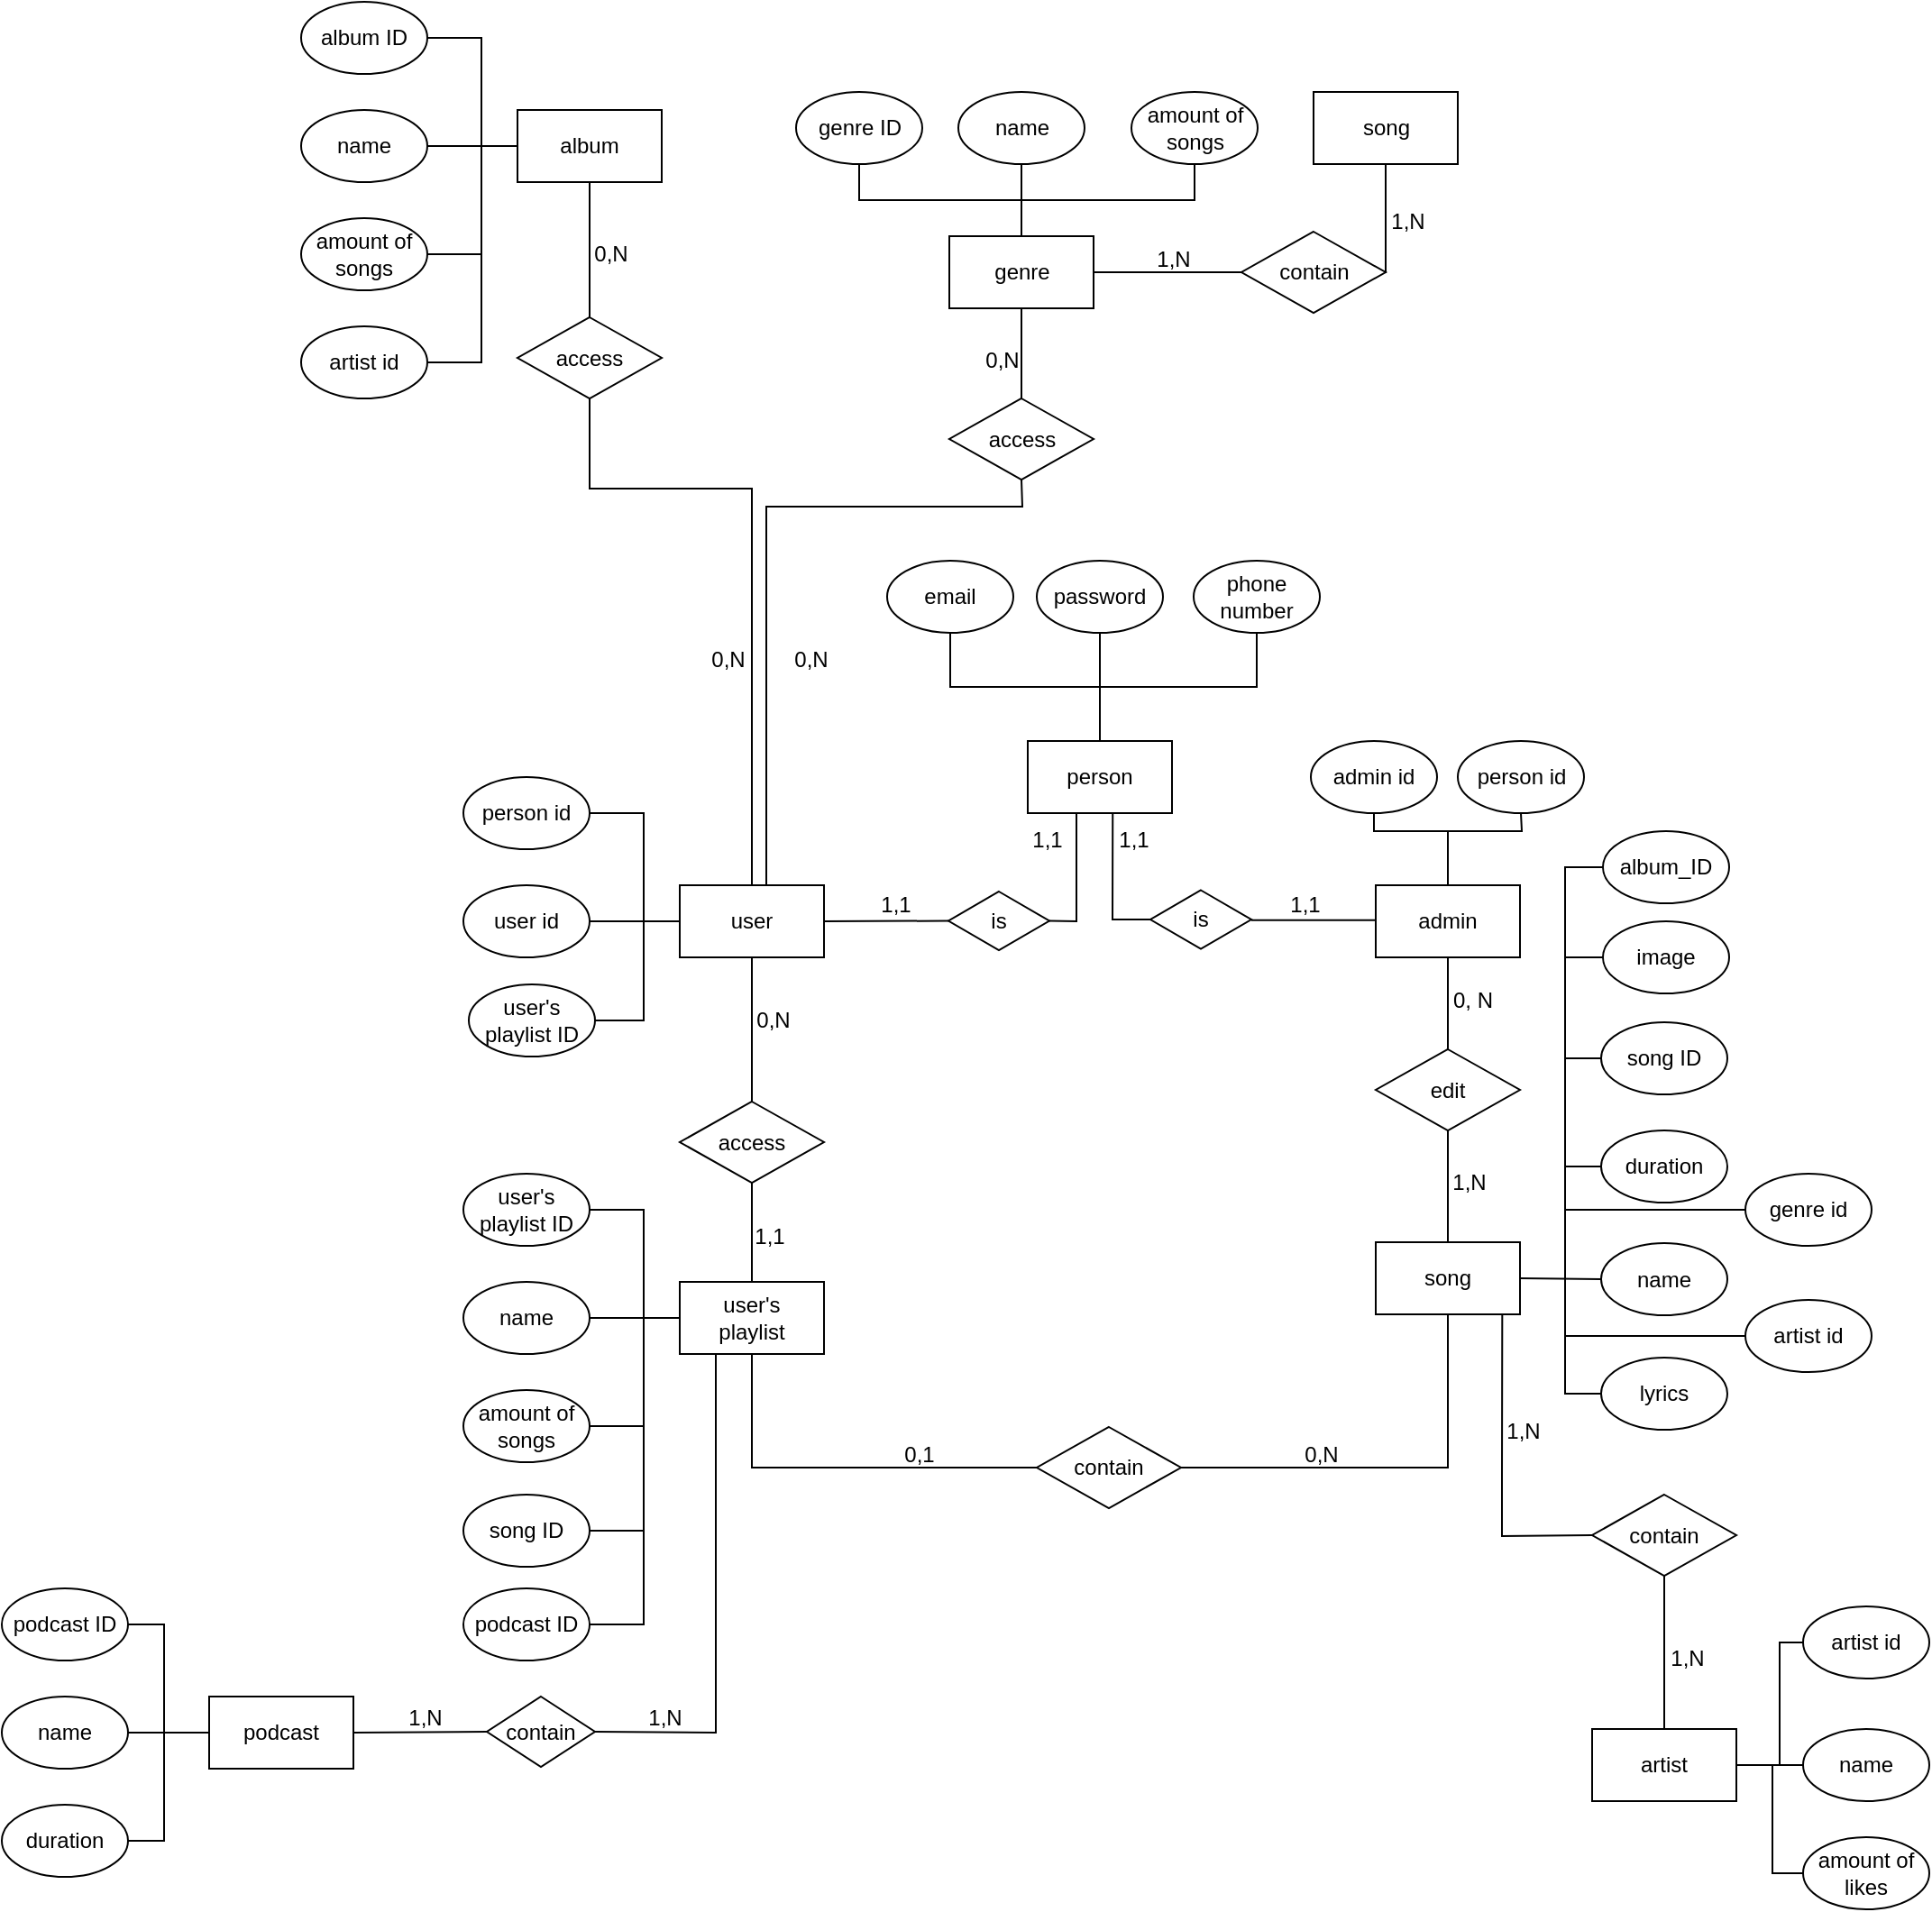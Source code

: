 <mxfile version="22.0.4" type="github">
  <diagram name="Страница — 1" id="ZRQBWw8bUsasbf3QWrvr">
    <mxGraphModel dx="2901" dy="2319" grid="1" gridSize="10" guides="1" tooltips="1" connect="1" arrows="1" fold="1" page="1" pageScale="1" pageWidth="827" pageHeight="1169" math="0" shadow="0">
      <root>
        <mxCell id="0" />
        <mxCell id="1" parent="0" />
        <mxCell id="2nMfQo5Wa2FI_99OlQ16-1" value="user" style="rounded=0;whiteSpace=wrap;html=1;" parent="1" vertex="1">
          <mxGeometry x="280" y="160" width="80" height="40" as="geometry" />
        </mxCell>
        <mxCell id="2nMfQo5Wa2FI_99OlQ16-7" value="" style="endArrow=none;html=1;rounded=0;entryX=0;entryY=0.5;entryDx=0;entryDy=0;exitX=1;exitY=0.5;exitDx=0;exitDy=0;" parent="1" edge="1" target="2nMfQo5Wa2FI_99OlQ16-1" source="2nMfQo5Wa2FI_99OlQ16-50">
          <mxGeometry width="50" height="50" relative="1" as="geometry">
            <mxPoint x="230" y="177" as="sourcePoint" />
            <mxPoint x="280" y="177" as="targetPoint" />
          </mxGeometry>
        </mxCell>
        <mxCell id="2nMfQo5Wa2FI_99OlQ16-14" value="access" style="rhombus;whiteSpace=wrap;html=1;" parent="1" vertex="1">
          <mxGeometry x="280" y="280" width="80" height="45" as="geometry" />
        </mxCell>
        <mxCell id="2nMfQo5Wa2FI_99OlQ16-15" value="" style="endArrow=none;html=1;rounded=0;entryX=0.5;entryY=1;entryDx=0;entryDy=0;exitX=0.5;exitY=0;exitDx=0;exitDy=0;" parent="1" source="2nMfQo5Wa2FI_99OlQ16-14" target="2nMfQo5Wa2FI_99OlQ16-1" edge="1">
          <mxGeometry width="50" height="50" relative="1" as="geometry">
            <mxPoint x="300" y="260" as="sourcePoint" />
            <mxPoint x="350" y="210" as="targetPoint" />
          </mxGeometry>
        </mxCell>
        <mxCell id="2nMfQo5Wa2FI_99OlQ16-16" value="user&#39;s&lt;br&gt;playlist" style="rounded=0;whiteSpace=wrap;html=1;" parent="1" vertex="1">
          <mxGeometry x="280" y="380" width="80" height="40" as="geometry" />
        </mxCell>
        <mxCell id="2nMfQo5Wa2FI_99OlQ16-17" value="" style="endArrow=none;html=1;rounded=0;entryX=0.5;entryY=1;entryDx=0;entryDy=0;" parent="1" target="2nMfQo5Wa2FI_99OlQ16-14" edge="1">
          <mxGeometry width="50" height="50" relative="1" as="geometry">
            <mxPoint x="320" y="380" as="sourcePoint" />
            <mxPoint x="370" y="330" as="targetPoint" />
          </mxGeometry>
        </mxCell>
        <mxCell id="2nMfQo5Wa2FI_99OlQ16-18" value="0,N" style="text;html=1;strokeColor=none;fillColor=none;align=center;verticalAlign=middle;whiteSpace=wrap;rounded=0;" parent="1" vertex="1">
          <mxGeometry x="302" y="220" width="60" height="30" as="geometry" />
        </mxCell>
        <mxCell id="2nMfQo5Wa2FI_99OlQ16-19" value="1,1" style="text;html=1;strokeColor=none;fillColor=none;align=center;verticalAlign=middle;whiteSpace=wrap;rounded=0;" parent="1" vertex="1">
          <mxGeometry x="300" y="340" width="60" height="30" as="geometry" />
        </mxCell>
        <mxCell id="2nMfQo5Wa2FI_99OlQ16-20" value="contain" style="rhombus;whiteSpace=wrap;html=1;" parent="1" vertex="1">
          <mxGeometry x="478" y="460.5" width="80" height="45" as="geometry" />
        </mxCell>
        <mxCell id="2nMfQo5Wa2FI_99OlQ16-21" value="" style="endArrow=none;html=1;rounded=0;entryX=0;entryY=0.5;entryDx=0;entryDy=0;exitX=0.5;exitY=1;exitDx=0;exitDy=0;" parent="1" source="2nMfQo5Wa2FI_99OlQ16-16" target="2nMfQo5Wa2FI_99OlQ16-20" edge="1">
          <mxGeometry width="50" height="50" relative="1" as="geometry">
            <mxPoint x="360" y="400" as="sourcePoint" />
            <mxPoint x="410" y="350" as="targetPoint" />
            <Array as="points">
              <mxPoint x="320" y="483" />
            </Array>
          </mxGeometry>
        </mxCell>
        <mxCell id="2nMfQo5Wa2FI_99OlQ16-22" value="" style="endArrow=none;html=1;rounded=0;entryX=0.5;entryY=1;entryDx=0;entryDy=0;exitX=1;exitY=0.5;exitDx=0;exitDy=0;" parent="1" source="2nMfQo5Wa2FI_99OlQ16-20" edge="1">
          <mxGeometry width="50" height="50" relative="1" as="geometry">
            <mxPoint x="446" y="508" as="sourcePoint" />
            <mxPoint x="706" y="398" as="targetPoint" />
            <Array as="points">
              <mxPoint x="706" y="483" />
            </Array>
          </mxGeometry>
        </mxCell>
        <mxCell id="2nMfQo5Wa2FI_99OlQ16-23" value="0,N" style="text;html=1;strokeColor=none;fillColor=none;align=center;verticalAlign=middle;whiteSpace=wrap;rounded=0;" parent="1" vertex="1">
          <mxGeometry x="606" y="460.5" width="60" height="30" as="geometry" />
        </mxCell>
        <mxCell id="2nMfQo5Wa2FI_99OlQ16-24" value="0,1" style="text;html=1;strokeColor=none;fillColor=none;align=center;verticalAlign=middle;whiteSpace=wrap;rounded=0;" parent="1" vertex="1">
          <mxGeometry x="383" y="460.5" width="60" height="30" as="geometry" />
        </mxCell>
        <mxCell id="2nMfQo5Wa2FI_99OlQ16-28" value="name" style="ellipse;whiteSpace=wrap;html=1;" parent="1" vertex="1">
          <mxGeometry x="791" y="358.5" width="70" height="40" as="geometry" />
        </mxCell>
        <mxCell id="2nMfQo5Wa2FI_99OlQ16-31" value="lyrics" style="ellipse;whiteSpace=wrap;html=1;" parent="1" vertex="1">
          <mxGeometry x="791" y="422" width="70" height="40" as="geometry" />
        </mxCell>
        <mxCell id="2nMfQo5Wa2FI_99OlQ16-36" value="" style="endArrow=none;html=1;rounded=0;exitX=0;exitY=0.5;exitDx=0;exitDy=0;" parent="1" source="2nMfQo5Wa2FI_99OlQ16-31" edge="1">
          <mxGeometry width="50" height="50" relative="1" as="geometry">
            <mxPoint x="771" y="446" as="sourcePoint" />
            <mxPoint x="771" y="316" as="targetPoint" />
            <Array as="points">
              <mxPoint x="771" y="442" />
            </Array>
          </mxGeometry>
        </mxCell>
        <mxCell id="2nMfQo5Wa2FI_99OlQ16-38" value="song ID" style="ellipse;whiteSpace=wrap;html=1;" parent="1" vertex="1">
          <mxGeometry x="791" y="236" width="70" height="40" as="geometry" />
        </mxCell>
        <mxCell id="2nMfQo5Wa2FI_99OlQ16-39" value="" style="endArrow=none;html=1;rounded=0;entryX=0;entryY=0.5;entryDx=0;entryDy=0;" parent="1" target="2nMfQo5Wa2FI_99OlQ16-38" edge="1">
          <mxGeometry width="50" height="50" relative="1" as="geometry">
            <mxPoint x="771" y="316" as="sourcePoint" />
            <mxPoint x="781" y="326" as="targetPoint" />
            <Array as="points">
              <mxPoint x="771" y="256" />
            </Array>
          </mxGeometry>
        </mxCell>
        <mxCell id="2nMfQo5Wa2FI_99OlQ16-42" value="admin" style="rounded=0;whiteSpace=wrap;html=1;" parent="1" vertex="1">
          <mxGeometry x="666" y="160" width="80" height="40" as="geometry" />
        </mxCell>
        <mxCell id="2nMfQo5Wa2FI_99OlQ16-43" value="edit" style="rhombus;whiteSpace=wrap;html=1;" parent="1" vertex="1">
          <mxGeometry x="666" y="251" width="80" height="45" as="geometry" />
        </mxCell>
        <mxCell id="2nMfQo5Wa2FI_99OlQ16-44" value="" style="endArrow=none;html=1;rounded=0;entryX=0.5;entryY=1;entryDx=0;entryDy=0;exitX=0.5;exitY=0;exitDx=0;exitDy=0;" parent="1" source="2nMfQo5Wa2FI_99OlQ16-43" target="2nMfQo5Wa2FI_99OlQ16-42" edge="1">
          <mxGeometry width="50" height="50" relative="1" as="geometry">
            <mxPoint x="636" y="338" as="sourcePoint" />
            <mxPoint x="686" y="288" as="targetPoint" />
          </mxGeometry>
        </mxCell>
        <mxCell id="2nMfQo5Wa2FI_99OlQ16-45" value="" style="endArrow=none;html=1;rounded=0;entryX=0.5;entryY=0;entryDx=0;entryDy=0;exitX=0.5;exitY=1;exitDx=0;exitDy=0;" parent="1" source="2nMfQo5Wa2FI_99OlQ16-43" edge="1">
          <mxGeometry width="50" height="50" relative="1" as="geometry">
            <mxPoint x="716" y="261" as="sourcePoint" />
            <mxPoint x="706" y="358" as="targetPoint" />
          </mxGeometry>
        </mxCell>
        <mxCell id="2nMfQo5Wa2FI_99OlQ16-46" value="1,N" style="text;html=1;strokeColor=none;fillColor=none;align=center;verticalAlign=middle;whiteSpace=wrap;rounded=0;" parent="1" vertex="1">
          <mxGeometry x="688" y="310" width="60" height="30" as="geometry" />
        </mxCell>
        <mxCell id="2nMfQo5Wa2FI_99OlQ16-47" value="0, N" style="text;html=1;strokeColor=none;fillColor=none;align=center;verticalAlign=middle;whiteSpace=wrap;rounded=0;" parent="1" vertex="1">
          <mxGeometry x="690" y="209" width="60" height="30" as="geometry" />
        </mxCell>
        <mxCell id="2nMfQo5Wa2FI_99OlQ16-50" value="user id" style="ellipse;whiteSpace=wrap;html=1;" parent="1" vertex="1">
          <mxGeometry x="160" y="160" width="70" height="40" as="geometry" />
        </mxCell>
        <mxCell id="2nMfQo5Wa2FI_99OlQ16-55" value="person id" style="ellipse;whiteSpace=wrap;html=1;" parent="1" vertex="1">
          <mxGeometry x="711.5" y="80" width="70" height="40" as="geometry" />
        </mxCell>
        <mxCell id="2nMfQo5Wa2FI_99OlQ16-65" value="amount of&lt;br&gt;songs" style="ellipse;whiteSpace=wrap;html=1;" parent="1" vertex="1">
          <mxGeometry x="160" y="440" width="70" height="40" as="geometry" />
        </mxCell>
        <mxCell id="2nMfQo5Wa2FI_99OlQ16-66" value="name" style="ellipse;whiteSpace=wrap;html=1;" parent="1" vertex="1">
          <mxGeometry x="160" y="380" width="70" height="40" as="geometry" />
        </mxCell>
        <mxCell id="2nMfQo5Wa2FI_99OlQ16-67" value="user&#39;s&lt;br&gt;playlist ID" style="ellipse;whiteSpace=wrap;html=1;" parent="1" vertex="1">
          <mxGeometry x="160" y="320" width="70" height="40" as="geometry" />
        </mxCell>
        <mxCell id="2nMfQo5Wa2FI_99OlQ16-68" value="" style="endArrow=none;html=1;rounded=0;exitX=1;exitY=0.5;exitDx=0;exitDy=0;entryX=0;entryY=0.5;entryDx=0;entryDy=0;" parent="1" source="2nMfQo5Wa2FI_99OlQ16-67" target="2nMfQo5Wa2FI_99OlQ16-16" edge="1">
          <mxGeometry width="50" height="50" relative="1" as="geometry">
            <mxPoint x="252" y="350" as="sourcePoint" />
            <mxPoint x="302" y="300" as="targetPoint" />
            <Array as="points">
              <mxPoint x="260" y="340" />
              <mxPoint x="260" y="400" />
            </Array>
          </mxGeometry>
        </mxCell>
        <mxCell id="2nMfQo5Wa2FI_99OlQ16-69" value="" style="endArrow=none;html=1;rounded=0;exitX=1;exitY=0.5;exitDx=0;exitDy=0;entryX=0;entryY=0.5;entryDx=0;entryDy=0;" parent="1" source="2nMfQo5Wa2FI_99OlQ16-66" target="2nMfQo5Wa2FI_99OlQ16-16" edge="1">
          <mxGeometry width="50" height="50" relative="1" as="geometry">
            <mxPoint x="270" y="340" as="sourcePoint" />
            <mxPoint x="320" y="290" as="targetPoint" />
          </mxGeometry>
        </mxCell>
        <mxCell id="2nMfQo5Wa2FI_99OlQ16-70" value="" style="endArrow=none;html=1;rounded=0;exitX=1;exitY=0.5;exitDx=0;exitDy=0;" parent="1" source="2nMfQo5Wa2FI_99OlQ16-65" edge="1">
          <mxGeometry width="50" height="50" relative="1" as="geometry">
            <mxPoint x="250" y="380" as="sourcePoint" />
            <mxPoint x="260" y="400" as="targetPoint" />
            <Array as="points">
              <mxPoint x="260" y="460" />
            </Array>
          </mxGeometry>
        </mxCell>
        <mxCell id="2nMfQo5Wa2FI_99OlQ16-71" value="song" style="rounded=0;whiteSpace=wrap;html=1;" parent="1" vertex="1">
          <mxGeometry x="666" y="358" width="80" height="40" as="geometry" />
        </mxCell>
        <mxCell id="2nMfQo5Wa2FI_99OlQ16-72" value="" style="endArrow=none;html=1;rounded=0;entryX=0;entryY=0.5;entryDx=0;entryDy=0;exitX=1;exitY=0.5;exitDx=0;exitDy=0;" parent="1" source="2nMfQo5Wa2FI_99OlQ16-71" target="2nMfQo5Wa2FI_99OlQ16-28" edge="1">
          <mxGeometry width="50" height="50" relative="1" as="geometry">
            <mxPoint x="716" y="368" as="sourcePoint" />
            <mxPoint x="756" y="358" as="targetPoint" />
          </mxGeometry>
        </mxCell>
        <mxCell id="2nMfQo5Wa2FI_99OlQ16-74" value="" style="endArrow=none;html=1;rounded=0;exitX=0;exitY=0.5;exitDx=0;exitDy=0;" parent="1" edge="1">
          <mxGeometry width="50" height="50" relative="1" as="geometry">
            <mxPoint x="796" y="316" as="sourcePoint" />
            <mxPoint x="771" y="316" as="targetPoint" />
            <Array as="points">
              <mxPoint x="781" y="316" />
            </Array>
          </mxGeometry>
        </mxCell>
        <mxCell id="2nMfQo5Wa2FI_99OlQ16-29" value="duration" style="ellipse;whiteSpace=wrap;html=1;" parent="1" vertex="1">
          <mxGeometry x="791" y="296" width="70" height="40" as="geometry" />
        </mxCell>
        <mxCell id="2nMfQo5Wa2FI_99OlQ16-84" value="0,N" style="text;html=1;strokeColor=none;fillColor=none;align=center;verticalAlign=middle;whiteSpace=wrap;rounded=0;" parent="1" vertex="1">
          <mxGeometry x="323" y="20" width="60" height="30" as="geometry" />
        </mxCell>
        <mxCell id="2nMfQo5Wa2FI_99OlQ16-85" value="access" style="rhombus;whiteSpace=wrap;html=1;" parent="1" vertex="1">
          <mxGeometry x="190" y="-155" width="80" height="45" as="geometry" />
        </mxCell>
        <mxCell id="2nMfQo5Wa2FI_99OlQ16-86" value="" style="endArrow=none;html=1;rounded=0;entryX=0.5;entryY=1;entryDx=0;entryDy=0;exitX=0.5;exitY=0;exitDx=0;exitDy=0;" parent="1" source="2nMfQo5Wa2FI_99OlQ16-1" target="2nMfQo5Wa2FI_99OlQ16-85" edge="1">
          <mxGeometry width="50" height="50" relative="1" as="geometry">
            <mxPoint x="240" y="-50" as="sourcePoint" />
            <mxPoint x="290" y="-100" as="targetPoint" />
            <Array as="points">
              <mxPoint x="320" y="-60" />
              <mxPoint x="230" y="-60" />
            </Array>
          </mxGeometry>
        </mxCell>
        <mxCell id="2nMfQo5Wa2FI_99OlQ16-87" value="album" style="rounded=0;whiteSpace=wrap;html=1;" parent="1" vertex="1">
          <mxGeometry x="190" y="-270" width="80" height="40" as="geometry" />
        </mxCell>
        <mxCell id="2nMfQo5Wa2FI_99OlQ16-88" value="artist" style="rounded=0;whiteSpace=wrap;html=1;" parent="1" vertex="1">
          <mxGeometry x="786" y="628" width="80" height="40" as="geometry" />
        </mxCell>
        <mxCell id="2nMfQo5Wa2FI_99OlQ16-89" value="" style="endArrow=none;html=1;rounded=0;exitX=0.5;exitY=0;exitDx=0;exitDy=0;entryX=0.5;entryY=1;entryDx=0;entryDy=0;" parent="1" edge="1">
          <mxGeometry width="50" height="50" relative="1" as="geometry">
            <mxPoint x="230" y="-155" as="sourcePoint" />
            <mxPoint x="230" y="-230" as="targetPoint" />
          </mxGeometry>
        </mxCell>
        <mxCell id="2nMfQo5Wa2FI_99OlQ16-90" value="0,N" style="text;html=1;strokeColor=none;fillColor=none;align=center;verticalAlign=middle;whiteSpace=wrap;rounded=0;" parent="1" vertex="1">
          <mxGeometry x="212" y="-205" width="60" height="30" as="geometry" />
        </mxCell>
        <mxCell id="2nMfQo5Wa2FI_99OlQ16-91" value="0,N" style="text;html=1;strokeColor=none;fillColor=none;align=center;verticalAlign=middle;whiteSpace=wrap;rounded=0;" parent="1" vertex="1">
          <mxGeometry x="277" y="20" width="60" height="30" as="geometry" />
        </mxCell>
        <mxCell id="2nMfQo5Wa2FI_99OlQ16-92" value="contain" style="rhombus;whiteSpace=wrap;html=1;" parent="1" vertex="1">
          <mxGeometry x="786" y="498" width="80" height="45" as="geometry" />
        </mxCell>
        <mxCell id="2nMfQo5Wa2FI_99OlQ16-93" value="" style="endArrow=none;html=1;rounded=0;entryX=0.877;entryY=0.991;entryDx=0;entryDy=0;exitX=0;exitY=0.5;exitDx=0;exitDy=0;entryPerimeter=0;" parent="1" source="2nMfQo5Wa2FI_99OlQ16-92" target="2nMfQo5Wa2FI_99OlQ16-71" edge="1">
          <mxGeometry width="50" height="50" relative="1" as="geometry">
            <mxPoint x="586" y="548" as="sourcePoint" />
            <mxPoint x="636" y="498" as="targetPoint" />
            <Array as="points">
              <mxPoint x="736" y="521" />
              <mxPoint x="736" y="488" />
            </Array>
          </mxGeometry>
        </mxCell>
        <mxCell id="2nMfQo5Wa2FI_99OlQ16-94" value="" style="endArrow=none;html=1;rounded=0;exitX=0.5;exitY=0;exitDx=0;exitDy=0;" parent="1" source="2nMfQo5Wa2FI_99OlQ16-88" edge="1">
          <mxGeometry width="50" height="50" relative="1" as="geometry">
            <mxPoint x="776" y="593" as="sourcePoint" />
            <mxPoint x="826" y="543" as="targetPoint" />
          </mxGeometry>
        </mxCell>
        <mxCell id="2nMfQo5Wa2FI_99OlQ16-95" value="name" style="ellipse;whiteSpace=wrap;html=1;" parent="1" vertex="1">
          <mxGeometry x="903" y="628" width="70" height="40" as="geometry" />
        </mxCell>
        <mxCell id="2nMfQo5Wa2FI_99OlQ16-96" value="" style="endArrow=none;html=1;rounded=0;entryX=0;entryY=0.5;entryDx=0;entryDy=0;" parent="1" target="2nMfQo5Wa2FI_99OlQ16-95" edge="1">
          <mxGeometry width="50" height="50" relative="1" as="geometry">
            <mxPoint x="866" y="648" as="sourcePoint" />
            <mxPoint x="916" y="598" as="targetPoint" />
          </mxGeometry>
        </mxCell>
        <mxCell id="2nMfQo5Wa2FI_99OlQ16-97" value="1,N" style="text;html=1;strokeColor=none;fillColor=none;align=center;verticalAlign=middle;whiteSpace=wrap;rounded=0;" parent="1" vertex="1">
          <mxGeometry x="809" y="574" width="60" height="30" as="geometry" />
        </mxCell>
        <mxCell id="2nMfQo5Wa2FI_99OlQ16-98" value="1,N" style="text;html=1;strokeColor=none;fillColor=none;align=center;verticalAlign=middle;whiteSpace=wrap;rounded=0;" parent="1" vertex="1">
          <mxGeometry x="718" y="448" width="60" height="30" as="geometry" />
        </mxCell>
        <mxCell id="2nMfQo5Wa2FI_99OlQ16-99" value="amount of&lt;br&gt;songs" style="ellipse;whiteSpace=wrap;html=1;" parent="1" vertex="1">
          <mxGeometry x="70" y="-210" width="70" height="40" as="geometry" />
        </mxCell>
        <mxCell id="2nMfQo5Wa2FI_99OlQ16-100" value="name" style="ellipse;whiteSpace=wrap;html=1;" parent="1" vertex="1">
          <mxGeometry x="70" y="-270" width="70" height="40" as="geometry" />
        </mxCell>
        <mxCell id="2nMfQo5Wa2FI_99OlQ16-101" value="album ID" style="ellipse;whiteSpace=wrap;html=1;" parent="1" vertex="1">
          <mxGeometry x="70" y="-330" width="70" height="40" as="geometry" />
        </mxCell>
        <mxCell id="2nMfQo5Wa2FI_99OlQ16-102" value="" style="endArrow=none;html=1;rounded=0;exitX=1;exitY=0.5;exitDx=0;exitDy=0;entryX=0;entryY=0.5;entryDx=0;entryDy=0;" parent="1" source="2nMfQo5Wa2FI_99OlQ16-101" edge="1">
          <mxGeometry width="50" height="50" relative="1" as="geometry">
            <mxPoint x="162" y="-300" as="sourcePoint" />
            <mxPoint x="190" y="-250" as="targetPoint" />
            <Array as="points">
              <mxPoint x="170" y="-310" />
              <mxPoint x="170" y="-250" />
            </Array>
          </mxGeometry>
        </mxCell>
        <mxCell id="2nMfQo5Wa2FI_99OlQ16-103" value="" style="endArrow=none;html=1;rounded=0;exitX=1;exitY=0.5;exitDx=0;exitDy=0;entryX=0;entryY=0.5;entryDx=0;entryDy=0;" parent="1" source="2nMfQo5Wa2FI_99OlQ16-100" edge="1">
          <mxGeometry width="50" height="50" relative="1" as="geometry">
            <mxPoint x="180" y="-310" as="sourcePoint" />
            <mxPoint x="190" y="-250" as="targetPoint" />
          </mxGeometry>
        </mxCell>
        <mxCell id="2nMfQo5Wa2FI_99OlQ16-104" value="" style="endArrow=none;html=1;rounded=0;exitX=1;exitY=0.5;exitDx=0;exitDy=0;" parent="1" source="2nMfQo5Wa2FI_99OlQ16-99" edge="1">
          <mxGeometry width="50" height="50" relative="1" as="geometry">
            <mxPoint x="160" y="-270" as="sourcePoint" />
            <mxPoint x="170" y="-250" as="targetPoint" />
            <Array as="points">
              <mxPoint x="170" y="-190" />
            </Array>
          </mxGeometry>
        </mxCell>
        <mxCell id="2nMfQo5Wa2FI_99OlQ16-114" value="genre" style="rounded=0;whiteSpace=wrap;html=1;" parent="1" vertex="1">
          <mxGeometry x="429.5" y="-200" width="80" height="40" as="geometry" />
        </mxCell>
        <mxCell id="rNiBTRbY0KVdp3hO6eOG-1" value="" style="endArrow=none;html=1;rounded=0;entryX=0.5;entryY=1;entryDx=0;entryDy=0;" parent="1" target="rNiBTRbY0KVdp3hO6eOG-2" edge="1">
          <mxGeometry width="50" height="50" relative="1" as="geometry">
            <mxPoint x="328" y="160" as="sourcePoint" />
            <mxPoint x="328" y="-220" as="targetPoint" />
            <Array as="points">
              <mxPoint x="328" y="-50" />
              <mxPoint x="470" y="-50" />
            </Array>
          </mxGeometry>
        </mxCell>
        <mxCell id="rNiBTRbY0KVdp3hO6eOG-2" value="access" style="rhombus;whiteSpace=wrap;html=1;" parent="1" vertex="1">
          <mxGeometry x="429.5" y="-110" width="80" height="45" as="geometry" />
        </mxCell>
        <mxCell id="rNiBTRbY0KVdp3hO6eOG-3" value="" style="endArrow=none;html=1;rounded=0;entryX=0.5;entryY=1;entryDx=0;entryDy=0;exitX=0.5;exitY=0;exitDx=0;exitDy=0;" parent="1" source="rNiBTRbY0KVdp3hO6eOG-2" target="2nMfQo5Wa2FI_99OlQ16-114" edge="1">
          <mxGeometry width="50" height="50" relative="1" as="geometry">
            <mxPoint x="549.5" y="10" as="sourcePoint" />
            <mxPoint x="599.5" y="-40" as="targetPoint" />
          </mxGeometry>
        </mxCell>
        <mxCell id="rNiBTRbY0KVdp3hO6eOG-5" value="0,N" style="text;html=1;strokeColor=none;fillColor=none;align=center;verticalAlign=middle;whiteSpace=wrap;rounded=0;" parent="1" vertex="1">
          <mxGeometry x="428.5" y="-146" width="60" height="30" as="geometry" />
        </mxCell>
        <mxCell id="rNiBTRbY0KVdp3hO6eOG-6" value="genre ID" style="ellipse;whiteSpace=wrap;html=1;" parent="1" vertex="1">
          <mxGeometry x="344.5" y="-280" width="70" height="40" as="geometry" />
        </mxCell>
        <mxCell id="rNiBTRbY0KVdp3hO6eOG-7" value="name" style="ellipse;whiteSpace=wrap;html=1;" parent="1" vertex="1">
          <mxGeometry x="434.5" y="-280" width="70" height="40" as="geometry" />
        </mxCell>
        <mxCell id="rNiBTRbY0KVdp3hO6eOG-8" value="amount of&lt;br&gt;songs" style="ellipse;whiteSpace=wrap;html=1;" parent="1" vertex="1">
          <mxGeometry x="530.5" y="-280" width="70" height="40" as="geometry" />
        </mxCell>
        <mxCell id="rNiBTRbY0KVdp3hO6eOG-9" value="" style="endArrow=none;html=1;rounded=0;entryX=0.5;entryY=1;entryDx=0;entryDy=0;exitX=0.5;exitY=0;exitDx=0;exitDy=0;" parent="1" source="2nMfQo5Wa2FI_99OlQ16-114" target="rNiBTRbY0KVdp3hO6eOG-8" edge="1">
          <mxGeometry width="50" height="50" relative="1" as="geometry">
            <mxPoint x="569.5" as="sourcePoint" />
            <mxPoint x="619.5" y="-50" as="targetPoint" />
            <Array as="points">
              <mxPoint x="469.5" y="-220" />
              <mxPoint x="565.5" y="-220" />
            </Array>
          </mxGeometry>
        </mxCell>
        <mxCell id="rNiBTRbY0KVdp3hO6eOG-11" value="" style="endArrow=none;html=1;rounded=0;entryX=0.5;entryY=1;entryDx=0;entryDy=0;exitX=0.5;exitY=0;exitDx=0;exitDy=0;" parent="1" source="2nMfQo5Wa2FI_99OlQ16-114" target="rNiBTRbY0KVdp3hO6eOG-7" edge="1">
          <mxGeometry width="50" height="50" relative="1" as="geometry">
            <mxPoint x="569.5" as="sourcePoint" />
            <mxPoint x="619.5" y="-50" as="targetPoint" />
          </mxGeometry>
        </mxCell>
        <mxCell id="rNiBTRbY0KVdp3hO6eOG-12" value="" style="endArrow=none;html=1;rounded=0;entryX=0.5;entryY=1;entryDx=0;entryDy=0;exitX=0.5;exitY=0;exitDx=0;exitDy=0;" parent="1" source="2nMfQo5Wa2FI_99OlQ16-114" target="rNiBTRbY0KVdp3hO6eOG-6" edge="1">
          <mxGeometry width="50" height="50" relative="1" as="geometry">
            <mxPoint x="499.5" y="-150" as="sourcePoint" />
            <mxPoint x="549.5" y="-200" as="targetPoint" />
            <Array as="points">
              <mxPoint x="469.5" y="-220" />
              <mxPoint x="379.5" y="-220" />
            </Array>
          </mxGeometry>
        </mxCell>
        <mxCell id="rNiBTRbY0KVdp3hO6eOG-15" value="song" style="rounded=0;whiteSpace=wrap;html=1;" parent="1" vertex="1">
          <mxGeometry x="631.5" y="-280" width="80" height="40" as="geometry" />
        </mxCell>
        <mxCell id="rNiBTRbY0KVdp3hO6eOG-20" value="" style="endArrow=none;html=1;rounded=0;exitX=1;exitY=0.5;exitDx=0;exitDy=0;entryX=0.5;entryY=1;entryDx=0;entryDy=0;" parent="1" source="2nMfQo5Wa2FI_99OlQ16-114" target="rNiBTRbY0KVdp3hO6eOG-15" edge="1">
          <mxGeometry width="50" height="50" relative="1" as="geometry">
            <mxPoint x="609.5" y="-190" as="sourcePoint" />
            <mxPoint x="654.5" y="-190" as="targetPoint" />
            <Array as="points">
              <mxPoint x="671.5" y="-180" />
            </Array>
          </mxGeometry>
        </mxCell>
        <mxCell id="rNiBTRbY0KVdp3hO6eOG-22" value="contain" style="rhombus;whiteSpace=wrap;html=1;" parent="1" vertex="1">
          <mxGeometry x="591.5" y="-202.5" width="80" height="45" as="geometry" />
        </mxCell>
        <mxCell id="rNiBTRbY0KVdp3hO6eOG-25" value="1,N" style="text;html=1;strokeColor=none;fillColor=none;align=center;verticalAlign=middle;whiteSpace=wrap;rounded=0;" parent="1" vertex="1">
          <mxGeometry x="523.5" y="-202.5" width="60" height="30" as="geometry" />
        </mxCell>
        <mxCell id="rNiBTRbY0KVdp3hO6eOG-26" value="1,N" style="text;html=1;strokeColor=none;fillColor=none;align=center;verticalAlign=middle;whiteSpace=wrap;rounded=0;" parent="1" vertex="1">
          <mxGeometry x="653.5" y="-223" width="60" height="30" as="geometry" />
        </mxCell>
        <mxCell id="aTsHMG4_NkfaAtbkzvUR-1" value="amount of&lt;br&gt;likes" style="ellipse;whiteSpace=wrap;html=1;" parent="1" vertex="1">
          <mxGeometry x="903" y="688" width="70" height="40" as="geometry" />
        </mxCell>
        <mxCell id="aTsHMG4_NkfaAtbkzvUR-2" value="" style="endArrow=none;html=1;rounded=0;entryX=0;entryY=0.5;entryDx=0;entryDy=0;" parent="1" target="aTsHMG4_NkfaAtbkzvUR-1" edge="1">
          <mxGeometry width="50" height="50" relative="1" as="geometry">
            <mxPoint x="886" y="648" as="sourcePoint" />
            <mxPoint x="856" y="698" as="targetPoint" />
            <Array as="points">
              <mxPoint x="886" y="708" />
            </Array>
          </mxGeometry>
        </mxCell>
        <mxCell id="aTsHMG4_NkfaAtbkzvUR-9" value="email" style="ellipse;whiteSpace=wrap;html=1;" parent="1" vertex="1">
          <mxGeometry x="395" y="-20" width="70" height="40" as="geometry" />
        </mxCell>
        <mxCell id="aTsHMG4_NkfaAtbkzvUR-7" value="person" style="rounded=0;whiteSpace=wrap;html=1;" parent="1" vertex="1">
          <mxGeometry x="473" y="80" width="80" height="40" as="geometry" />
        </mxCell>
        <mxCell id="aTsHMG4_NkfaAtbkzvUR-10" value="password" style="ellipse;whiteSpace=wrap;html=1;" parent="1" vertex="1">
          <mxGeometry x="478" y="-20" width="70" height="40" as="geometry" />
        </mxCell>
        <mxCell id="aTsHMG4_NkfaAtbkzvUR-11" value="phone&lt;br&gt;number" style="ellipse;whiteSpace=wrap;html=1;" parent="1" vertex="1">
          <mxGeometry x="565" y="-20" width="70" height="40" as="geometry" />
        </mxCell>
        <mxCell id="aTsHMG4_NkfaAtbkzvUR-12" value="is" style="rhombus;whiteSpace=wrap;html=1;" parent="1" vertex="1">
          <mxGeometry x="429" y="163.5" width="56" height="32.5" as="geometry" />
        </mxCell>
        <mxCell id="aTsHMG4_NkfaAtbkzvUR-13" value="is" style="rhombus;whiteSpace=wrap;html=1;" parent="1" vertex="1">
          <mxGeometry x="541" y="162.75" width="56" height="32.5" as="geometry" />
        </mxCell>
        <mxCell id="aTsHMG4_NkfaAtbkzvUR-14" value="" style="endArrow=none;html=1;rounded=0;exitX=1;exitY=0.5;exitDx=0;exitDy=0;entryX=0;entryY=0.5;entryDx=0;entryDy=0;" parent="1" source="2nMfQo5Wa2FI_99OlQ16-1" target="aTsHMG4_NkfaAtbkzvUR-12" edge="1">
          <mxGeometry width="50" height="50" relative="1" as="geometry">
            <mxPoint x="410" y="150" as="sourcePoint" />
            <mxPoint x="460" y="100" as="targetPoint" />
          </mxGeometry>
        </mxCell>
        <mxCell id="aTsHMG4_NkfaAtbkzvUR-15" value="" style="endArrow=none;html=1;rounded=0;exitX=1;exitY=0.5;exitDx=0;exitDy=0;entryX=0;entryY=0.5;entryDx=0;entryDy=0;" parent="1" edge="1">
          <mxGeometry width="50" height="50" relative="1" as="geometry">
            <mxPoint x="597" y="179.35" as="sourcePoint" />
            <mxPoint x="666" y="179.35" as="targetPoint" />
          </mxGeometry>
        </mxCell>
        <mxCell id="aTsHMG4_NkfaAtbkzvUR-16" value="" style="endArrow=none;html=1;rounded=0;exitX=1;exitY=0.5;exitDx=0;exitDy=0;" parent="1" source="aTsHMG4_NkfaAtbkzvUR-12" edge="1">
          <mxGeometry width="50" height="50" relative="1" as="geometry">
            <mxPoint x="470" y="180" as="sourcePoint" />
            <mxPoint x="500" y="120" as="targetPoint" />
            <Array as="points">
              <mxPoint x="500" y="180" />
            </Array>
          </mxGeometry>
        </mxCell>
        <mxCell id="aTsHMG4_NkfaAtbkzvUR-17" value="" style="endArrow=none;html=1;rounded=0;entryX=0;entryY=0.5;entryDx=0;entryDy=0;exitX=0.589;exitY=1.012;exitDx=0;exitDy=0;exitPerimeter=0;" parent="1" source="aTsHMG4_NkfaAtbkzvUR-7" target="aTsHMG4_NkfaAtbkzvUR-13" edge="1">
          <mxGeometry width="50" height="50" relative="1" as="geometry">
            <mxPoint x="520" y="140" as="sourcePoint" />
            <mxPoint x="520" y="130" as="targetPoint" />
            <Array as="points">
              <mxPoint x="520" y="179" />
            </Array>
          </mxGeometry>
        </mxCell>
        <mxCell id="aTsHMG4_NkfaAtbkzvUR-18" value="1,1" style="text;html=1;strokeColor=none;fillColor=none;align=center;verticalAlign=middle;whiteSpace=wrap;rounded=0;" parent="1" vertex="1">
          <mxGeometry x="454" y="120" width="60" height="30" as="geometry" />
        </mxCell>
        <mxCell id="aTsHMG4_NkfaAtbkzvUR-19" value="1,1" style="text;html=1;strokeColor=none;fillColor=none;align=center;verticalAlign=middle;whiteSpace=wrap;rounded=0;" parent="1" vertex="1">
          <mxGeometry x="502" y="120" width="60" height="30" as="geometry" />
        </mxCell>
        <mxCell id="aTsHMG4_NkfaAtbkzvUR-20" value="1,1" style="text;html=1;strokeColor=none;fillColor=none;align=center;verticalAlign=middle;whiteSpace=wrap;rounded=0;" parent="1" vertex="1">
          <mxGeometry x="370" y="156" width="60" height="30" as="geometry" />
        </mxCell>
        <mxCell id="aTsHMG4_NkfaAtbkzvUR-21" value="1,1" style="text;html=1;strokeColor=none;fillColor=none;align=center;verticalAlign=middle;whiteSpace=wrap;rounded=0;" parent="1" vertex="1">
          <mxGeometry x="597" y="156" width="60" height="30" as="geometry" />
        </mxCell>
        <mxCell id="aTsHMG4_NkfaAtbkzvUR-22" value="podcast" style="rounded=0;whiteSpace=wrap;html=1;" parent="1" vertex="1">
          <mxGeometry x="19" y="610" width="80" height="40" as="geometry" />
        </mxCell>
        <mxCell id="aTsHMG4_NkfaAtbkzvUR-24" value="" style="endArrow=none;html=1;rounded=0;entryX=0.5;entryY=0;entryDx=0;entryDy=0;exitX=0.5;exitY=1;exitDx=0;exitDy=0;" parent="1" source="aTsHMG4_NkfaAtbkzvUR-10" target="aTsHMG4_NkfaAtbkzvUR-7" edge="1">
          <mxGeometry width="50" height="50" relative="1" as="geometry">
            <mxPoint x="310" y="90" as="sourcePoint" />
            <mxPoint x="360" y="40" as="targetPoint" />
          </mxGeometry>
        </mxCell>
        <mxCell id="aTsHMG4_NkfaAtbkzvUR-25" value="" style="endArrow=none;html=1;rounded=0;entryX=0.5;entryY=1;entryDx=0;entryDy=0;exitX=0.5;exitY=1;exitDx=0;exitDy=0;" parent="1" source="aTsHMG4_NkfaAtbkzvUR-9" target="aTsHMG4_NkfaAtbkzvUR-11" edge="1">
          <mxGeometry width="50" height="50" relative="1" as="geometry">
            <mxPoint x="310" y="90" as="sourcePoint" />
            <mxPoint x="360" y="40" as="targetPoint" />
            <Array as="points">
              <mxPoint x="430" y="50" />
              <mxPoint x="600" y="50" />
            </Array>
          </mxGeometry>
        </mxCell>
        <mxCell id="aTsHMG4_NkfaAtbkzvUR-26" value="contain" style="rhombus;whiteSpace=wrap;html=1;" parent="1" vertex="1">
          <mxGeometry x="173" y="610" width="60" height="39" as="geometry" />
        </mxCell>
        <mxCell id="aTsHMG4_NkfaAtbkzvUR-28" value="" style="endArrow=none;html=1;rounded=0;entryX=0;entryY=0.5;entryDx=0;entryDy=0;exitX=1;exitY=0.5;exitDx=0;exitDy=0;" parent="1" source="aTsHMG4_NkfaAtbkzvUR-22" target="aTsHMG4_NkfaAtbkzvUR-26" edge="1">
          <mxGeometry width="50" height="50" relative="1" as="geometry">
            <mxPoint x="124" y="830" as="sourcePoint" />
            <mxPoint x="174" y="780" as="targetPoint" />
          </mxGeometry>
        </mxCell>
        <mxCell id="aTsHMG4_NkfaAtbkzvUR-29" value="1,N" style="text;html=1;strokeColor=none;fillColor=none;align=center;verticalAlign=middle;whiteSpace=wrap;rounded=0;" parent="1" vertex="1">
          <mxGeometry x="109" y="607" width="60" height="30" as="geometry" />
        </mxCell>
        <mxCell id="aTsHMG4_NkfaAtbkzvUR-31" value="" style="endArrow=none;html=1;rounded=0;entryX=0.5;entryY=1;entryDx=0;entryDy=0;exitX=0.5;exitY=0;exitDx=0;exitDy=0;" parent="1" source="2nMfQo5Wa2FI_99OlQ16-42" target="2nMfQo5Wa2FI_99OlQ16-55" edge="1">
          <mxGeometry width="50" height="50" relative="1" as="geometry">
            <mxPoint x="810" y="270" as="sourcePoint" />
            <mxPoint x="860" y="220" as="targetPoint" />
            <Array as="points">
              <mxPoint x="706" y="130" />
              <mxPoint x="747" y="130" />
            </Array>
          </mxGeometry>
        </mxCell>
        <mxCell id="aTsHMG4_NkfaAtbkzvUR-32" value="image" style="ellipse;whiteSpace=wrap;html=1;" parent="1" vertex="1">
          <mxGeometry x="792" y="180" width="70" height="40" as="geometry" />
        </mxCell>
        <mxCell id="aTsHMG4_NkfaAtbkzvUR-34" value="" style="endArrow=none;html=1;rounded=0;" parent="1" target="aTsHMG4_NkfaAtbkzvUR-32" edge="1">
          <mxGeometry width="50" height="50" relative="1" as="geometry">
            <mxPoint x="771" y="260" as="sourcePoint" />
            <mxPoint x="791" y="200" as="targetPoint" />
            <Array as="points">
              <mxPoint x="771" y="200" />
            </Array>
          </mxGeometry>
        </mxCell>
        <mxCell id="Rp40q5ui0bK6pDqNgaUM-1" value="duration" style="ellipse;whiteSpace=wrap;html=1;" parent="1" vertex="1">
          <mxGeometry x="-96" y="670" width="70" height="40" as="geometry" />
        </mxCell>
        <mxCell id="Rp40q5ui0bK6pDqNgaUM-2" value="name" style="ellipse;whiteSpace=wrap;html=1;" parent="1" vertex="1">
          <mxGeometry x="-96" y="610" width="70" height="40" as="geometry" />
        </mxCell>
        <mxCell id="Rp40q5ui0bK6pDqNgaUM-3" value="podcast ID" style="ellipse;whiteSpace=wrap;html=1;" parent="1" vertex="1">
          <mxGeometry x="-96" y="550" width="70" height="40" as="geometry" />
        </mxCell>
        <mxCell id="Rp40q5ui0bK6pDqNgaUM-4" value="" style="endArrow=none;html=1;rounded=0;exitX=1;exitY=0.5;exitDx=0;exitDy=0;entryX=0;entryY=0.5;entryDx=0;entryDy=0;" parent="1" source="Rp40q5ui0bK6pDqNgaUM-3" target="aTsHMG4_NkfaAtbkzvUR-22" edge="1">
          <mxGeometry width="50" height="50" relative="1" as="geometry">
            <mxPoint x="-56" y="680" as="sourcePoint" />
            <mxPoint x="-6" y="630" as="targetPoint" />
            <Array as="points">
              <mxPoint x="-6" y="570" />
              <mxPoint x="-6" y="630" />
            </Array>
          </mxGeometry>
        </mxCell>
        <mxCell id="Rp40q5ui0bK6pDqNgaUM-5" value="" style="endArrow=none;html=1;rounded=0;exitX=1;exitY=0.5;exitDx=0;exitDy=0;entryX=0;entryY=0.5;entryDx=0;entryDy=0;" parent="1" source="Rp40q5ui0bK6pDqNgaUM-2" target="aTsHMG4_NkfaAtbkzvUR-22" edge="1">
          <mxGeometry width="50" height="50" relative="1" as="geometry">
            <mxPoint x="-56" y="680" as="sourcePoint" />
            <mxPoint x="-6" y="630" as="targetPoint" />
          </mxGeometry>
        </mxCell>
        <mxCell id="Rp40q5ui0bK6pDqNgaUM-6" value="" style="endArrow=none;html=1;rounded=0;exitX=1;exitY=0.5;exitDx=0;exitDy=0;entryX=0;entryY=0.5;entryDx=0;entryDy=0;" parent="1" source="Rp40q5ui0bK6pDqNgaUM-1" target="aTsHMG4_NkfaAtbkzvUR-22" edge="1">
          <mxGeometry width="50" height="50" relative="1" as="geometry">
            <mxPoint x="44" y="690" as="sourcePoint" />
            <mxPoint x="94" y="640" as="targetPoint" />
            <Array as="points">
              <mxPoint x="-6" y="690" />
              <mxPoint x="-6" y="630" />
            </Array>
          </mxGeometry>
        </mxCell>
        <mxCell id="1I83P9gCFhn6SeNAj3Vt-1" value="album_ID" style="ellipse;whiteSpace=wrap;html=1;" vertex="1" parent="1">
          <mxGeometry x="792" y="130" width="70" height="40" as="geometry" />
        </mxCell>
        <mxCell id="1I83P9gCFhn6SeNAj3Vt-2" value="" style="endArrow=none;html=1;rounded=0;entryX=0;entryY=0.5;entryDx=0;entryDy=0;" edge="1" parent="1" target="1I83P9gCFhn6SeNAj3Vt-1">
          <mxGeometry width="50" height="50" relative="1" as="geometry">
            <mxPoint x="771" y="210" as="sourcePoint" />
            <mxPoint x="791" y="160" as="targetPoint" />
            <Array as="points">
              <mxPoint x="771" y="150" />
            </Array>
          </mxGeometry>
        </mxCell>
        <mxCell id="1I83P9gCFhn6SeNAj3Vt-3" value="admin id" style="ellipse;whiteSpace=wrap;html=1;" vertex="1" parent="1">
          <mxGeometry x="630" y="80" width="70" height="40" as="geometry" />
        </mxCell>
        <mxCell id="1I83P9gCFhn6SeNAj3Vt-4" value="" style="endArrow=none;html=1;rounded=0;exitX=0.5;exitY=1;exitDx=0;exitDy=0;" edge="1" parent="1" source="1I83P9gCFhn6SeNAj3Vt-3">
          <mxGeometry width="50" height="50" relative="1" as="geometry">
            <mxPoint x="630" y="170" as="sourcePoint" />
            <mxPoint x="710" y="130" as="targetPoint" />
            <Array as="points">
              <mxPoint x="665" y="130" />
            </Array>
          </mxGeometry>
        </mxCell>
        <mxCell id="1I83P9gCFhn6SeNAj3Vt-5" value="person id" style="ellipse;whiteSpace=wrap;html=1;" vertex="1" parent="1">
          <mxGeometry x="160" y="100" width="70" height="40" as="geometry" />
        </mxCell>
        <mxCell id="1I83P9gCFhn6SeNAj3Vt-6" value="" style="endArrow=none;html=1;rounded=0;exitX=1;exitY=0.5;exitDx=0;exitDy=0;entryX=0;entryY=0.5;entryDx=0;entryDy=0;" edge="1" parent="1" source="1I83P9gCFhn6SeNAj3Vt-5" target="2nMfQo5Wa2FI_99OlQ16-1">
          <mxGeometry width="50" height="50" relative="1" as="geometry">
            <mxPoint x="470" y="170" as="sourcePoint" />
            <mxPoint x="250" y="180" as="targetPoint" />
            <Array as="points">
              <mxPoint x="260" y="120" />
              <mxPoint x="260" y="180" />
            </Array>
          </mxGeometry>
        </mxCell>
        <mxCell id="1I83P9gCFhn6SeNAj3Vt-7" value="user&#39;s playlist ID" style="ellipse;whiteSpace=wrap;html=1;" vertex="1" parent="1">
          <mxGeometry x="163" y="215" width="70" height="40" as="geometry" />
        </mxCell>
        <mxCell id="1I83P9gCFhn6SeNAj3Vt-8" value="" style="endArrow=none;html=1;rounded=0;exitX=1;exitY=0.5;exitDx=0;exitDy=0;entryX=0;entryY=0.5;entryDx=0;entryDy=0;" edge="1" parent="1" source="1I83P9gCFhn6SeNAj3Vt-7" target="2nMfQo5Wa2FI_99OlQ16-1">
          <mxGeometry width="50" height="50" relative="1" as="geometry">
            <mxPoint x="252" y="259" as="sourcePoint" />
            <mxPoint x="302" y="209" as="targetPoint" />
            <Array as="points">
              <mxPoint x="260" y="235" />
              <mxPoint x="260" y="180" />
            </Array>
          </mxGeometry>
        </mxCell>
        <mxCell id="1I83P9gCFhn6SeNAj3Vt-9" value="song ID" style="ellipse;whiteSpace=wrap;html=1;" vertex="1" parent="1">
          <mxGeometry x="160" y="498" width="70" height="40" as="geometry" />
        </mxCell>
        <mxCell id="1I83P9gCFhn6SeNAj3Vt-10" value="" style="endArrow=none;html=1;rounded=0;exitX=1;exitY=0.5;exitDx=0;exitDy=0;" edge="1" parent="1" source="1I83P9gCFhn6SeNAj3Vt-9">
          <mxGeometry width="50" height="50" relative="1" as="geometry">
            <mxPoint x="273" y="508" as="sourcePoint" />
            <mxPoint x="260" y="450" as="targetPoint" />
            <Array as="points">
              <mxPoint x="260" y="518" />
            </Array>
          </mxGeometry>
        </mxCell>
        <mxCell id="1I83P9gCFhn6SeNAj3Vt-11" value="artist id" style="ellipse;whiteSpace=wrap;html=1;" vertex="1" parent="1">
          <mxGeometry x="871" y="390" width="70" height="40" as="geometry" />
        </mxCell>
        <mxCell id="1I83P9gCFhn6SeNAj3Vt-12" value="" style="endArrow=none;html=1;rounded=0;entryX=0;entryY=0.5;entryDx=0;entryDy=0;" edge="1" parent="1" target="1I83P9gCFhn6SeNAj3Vt-11">
          <mxGeometry width="50" height="50" relative="1" as="geometry">
            <mxPoint x="771" y="410" as="sourcePoint" />
            <mxPoint x="881" y="340" as="targetPoint" />
          </mxGeometry>
        </mxCell>
        <mxCell id="1I83P9gCFhn6SeNAj3Vt-13" value="genre id" style="ellipse;whiteSpace=wrap;html=1;" vertex="1" parent="1">
          <mxGeometry x="871" y="320" width="70" height="40" as="geometry" />
        </mxCell>
        <mxCell id="1I83P9gCFhn6SeNAj3Vt-14" value="" style="endArrow=none;html=1;rounded=0;entryX=0;entryY=0.5;entryDx=0;entryDy=0;" edge="1" parent="1">
          <mxGeometry width="50" height="50" relative="1" as="geometry">
            <mxPoint x="771" y="340" as="sourcePoint" />
            <mxPoint x="871" y="340" as="targetPoint" />
          </mxGeometry>
        </mxCell>
        <mxCell id="1I83P9gCFhn6SeNAj3Vt-15" value="artist id" style="ellipse;whiteSpace=wrap;html=1;" vertex="1" parent="1">
          <mxGeometry x="903" y="560" width="70" height="40" as="geometry" />
        </mxCell>
        <mxCell id="1I83P9gCFhn6SeNAj3Vt-16" value="" style="endArrow=none;html=1;rounded=0;exitX=1;exitY=0.5;exitDx=0;exitDy=0;entryX=0;entryY=0.5;entryDx=0;entryDy=0;" edge="1" parent="1" source="2nMfQo5Wa2FI_99OlQ16-88" target="1I83P9gCFhn6SeNAj3Vt-15">
          <mxGeometry width="50" height="50" relative="1" as="geometry">
            <mxPoint x="920" y="550" as="sourcePoint" />
            <mxPoint x="970" y="500" as="targetPoint" />
            <Array as="points">
              <mxPoint x="890" y="648" />
              <mxPoint x="890" y="580" />
            </Array>
          </mxGeometry>
        </mxCell>
        <mxCell id="1I83P9gCFhn6SeNAj3Vt-17" value="artist id" style="ellipse;whiteSpace=wrap;html=1;" vertex="1" parent="1">
          <mxGeometry x="70" y="-150" width="70" height="40" as="geometry" />
        </mxCell>
        <mxCell id="1I83P9gCFhn6SeNAj3Vt-18" value="" style="endArrow=none;html=1;rounded=0;exitX=1;exitY=0.5;exitDx=0;exitDy=0;" edge="1" parent="1" source="1I83P9gCFhn6SeNAj3Vt-17">
          <mxGeometry width="50" height="50" relative="1" as="geometry">
            <mxPoint x="320" y="-140" as="sourcePoint" />
            <mxPoint x="170" y="-200" as="targetPoint" />
            <Array as="points">
              <mxPoint x="170" y="-130" />
            </Array>
          </mxGeometry>
        </mxCell>
        <mxCell id="1I83P9gCFhn6SeNAj3Vt-19" value="" style="endArrow=none;html=1;rounded=0;exitX=1;exitY=0.5;exitDx=0;exitDy=0;entryX=0.25;entryY=1;entryDx=0;entryDy=0;" edge="1" parent="1" source="aTsHMG4_NkfaAtbkzvUR-26" target="2nMfQo5Wa2FI_99OlQ16-16">
          <mxGeometry width="50" height="50" relative="1" as="geometry">
            <mxPoint x="220" y="530" as="sourcePoint" />
            <mxPoint x="270" y="480" as="targetPoint" />
            <Array as="points">
              <mxPoint x="300" y="630" />
            </Array>
          </mxGeometry>
        </mxCell>
        <mxCell id="1I83P9gCFhn6SeNAj3Vt-20" value="1,N" style="text;html=1;strokeColor=none;fillColor=none;align=center;verticalAlign=middle;whiteSpace=wrap;rounded=0;" vertex="1" parent="1">
          <mxGeometry x="242" y="607" width="60" height="30" as="geometry" />
        </mxCell>
        <mxCell id="1I83P9gCFhn6SeNAj3Vt-22" value="podcast ID" style="ellipse;whiteSpace=wrap;html=1;" vertex="1" parent="1">
          <mxGeometry x="160" y="550" width="70" height="40" as="geometry" />
        </mxCell>
        <mxCell id="1I83P9gCFhn6SeNAj3Vt-23" value="" style="endArrow=none;html=1;rounded=0;exitX=1;exitY=0.5;exitDx=0;exitDy=0;" edge="1" parent="1" source="1I83P9gCFhn6SeNAj3Vt-22">
          <mxGeometry width="50" height="50" relative="1" as="geometry">
            <mxPoint x="420" y="480" as="sourcePoint" />
            <mxPoint x="260" y="500" as="targetPoint" />
            <Array as="points">
              <mxPoint x="260" y="570" />
            </Array>
          </mxGeometry>
        </mxCell>
      </root>
    </mxGraphModel>
  </diagram>
</mxfile>
